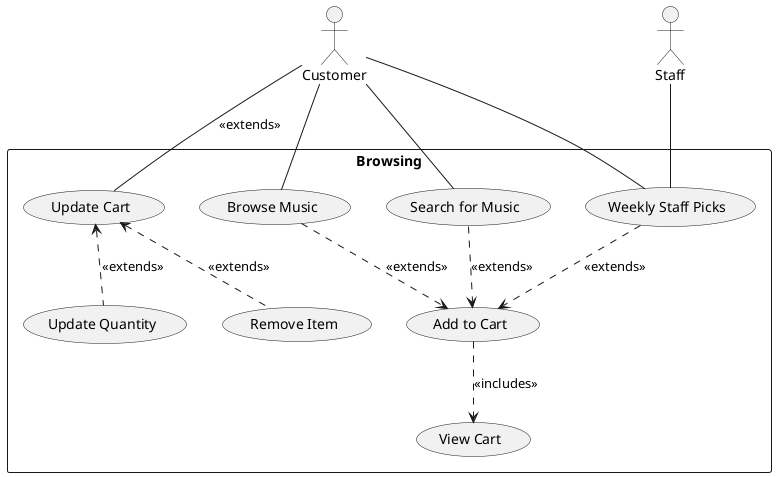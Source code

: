 @startuml

actor Customer as cust
actor Staff as staff

rectangle Browsing{
usecase (Browse Music) as bro
usecase (Search for Music) as search
usecase (Weekly Staff Picks) as picks
usecase (Add to Cart) as add
usecase (Update Cart) as up
usecase (View Cart) as view
usecase (Update Quantity) as quan
usecase (Remove Item) as rem
}

staff -- picks
cust -- picks
cust -- bro
cust -- search
picks ..> add :<<extends>>
bro ..> add :<<extends>>
search ..> add :<<extends>>
cust -- up :<<extends>>
add ..> view :<<includes>>
up <.. quan :<<extends>>
up <.. rem :<<extends>>


@enduml